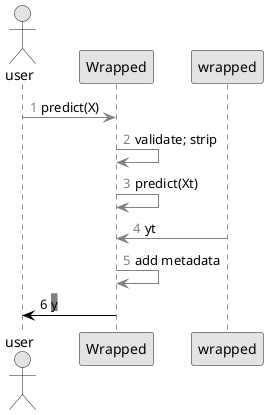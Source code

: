 @startuml

skinparam monochrome true
skinparam shadowing false

actor user
participant Wrapped
participant wrapped

autonumber 1 "<font color=grey>"
user -[#grey]> Wrapped: <back:white>predict(X)</back>
autonumber 2 "<font color=grey>"
Wrapped -[#grey]> Wrapped: <back:white>validate; strip</back>
autonumber 3 "<font color=grey>"
Wrapped -[#grey]> Wrapped: <back:white>predict(Xt)</back>
autonumber 4 "<font color=grey>"
wrapped -[#grey]> Wrapped: <back:white>yt</back>
autonumber 5 "<font color=grey>"
Wrapped -[#grey]> Wrapped: <back:white>add metadata</back>
autonumber 6 "<font color=black>"
Wrapped -[#black]> user: <back:grey>y</back>

@enduml
